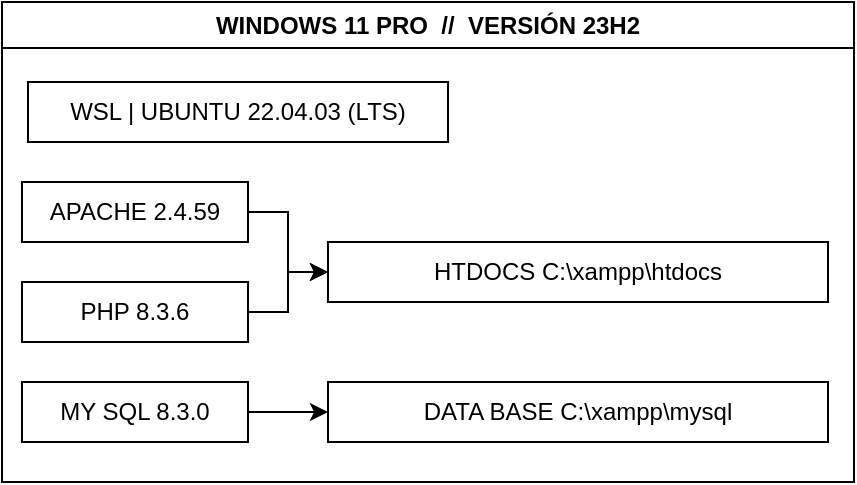 <mxfile version="24.3.1" type="device">
  <diagram name="Página-1" id="58U6DBnEWk3DAo7Tz_SN">
    <mxGraphModel dx="1633" dy="797" grid="1" gridSize="10" guides="1" tooltips="1" connect="1" arrows="1" fold="1" page="1" pageScale="1" pageWidth="827" pageHeight="1169" math="0" shadow="0">
      <root>
        <mxCell id="0" />
        <mxCell id="1" parent="0" />
        <mxCell id="36H2ZZSrCBlhvjLN7zxC-2" value="WINDOWS 11 PRO&amp;nbsp; //&amp;nbsp; VERSIÓN 23H2" style="swimlane;whiteSpace=wrap;html=1;" vertex="1" parent="1">
          <mxGeometry x="214" y="320" width="426" height="240" as="geometry" />
        </mxCell>
        <mxCell id="FNAg44kvoemzqPWaHeef-14" value="WSL | UBUNTU 22.04.03 (LTS)" style="rounded=0;whiteSpace=wrap;html=1;" parent="36H2ZZSrCBlhvjLN7zxC-2" vertex="1">
          <mxGeometry x="13" y="40" width="210" height="30" as="geometry" />
        </mxCell>
        <mxCell id="FNAg44kvoemzqPWaHeef-22" style="edgeStyle=orthogonalEdgeStyle;rounded=0;orthogonalLoop=1;jettySize=auto;html=1;exitX=1;exitY=0.5;exitDx=0;exitDy=0;entryX=0;entryY=0.5;entryDx=0;entryDy=0;" parent="36H2ZZSrCBlhvjLN7zxC-2" source="FNAg44kvoemzqPWaHeef-15" target="FNAg44kvoemzqPWaHeef-18" edge="1">
          <mxGeometry relative="1" as="geometry" />
        </mxCell>
        <mxCell id="FNAg44kvoemzqPWaHeef-15" value="APACHE 2.4.59" style="rounded=0;whiteSpace=wrap;html=1;" parent="36H2ZZSrCBlhvjLN7zxC-2" vertex="1">
          <mxGeometry x="10" y="90" width="113" height="30" as="geometry" />
        </mxCell>
        <mxCell id="FNAg44kvoemzqPWaHeef-21" style="edgeStyle=orthogonalEdgeStyle;rounded=0;orthogonalLoop=1;jettySize=auto;html=1;exitX=1;exitY=0.5;exitDx=0;exitDy=0;entryX=0;entryY=0.5;entryDx=0;entryDy=0;" parent="36H2ZZSrCBlhvjLN7zxC-2" source="FNAg44kvoemzqPWaHeef-16" target="FNAg44kvoemzqPWaHeef-18" edge="1">
          <mxGeometry relative="1" as="geometry" />
        </mxCell>
        <mxCell id="FNAg44kvoemzqPWaHeef-16" value="PHP 8.3.6" style="rounded=0;whiteSpace=wrap;html=1;" parent="36H2ZZSrCBlhvjLN7zxC-2" vertex="1">
          <mxGeometry x="10" y="140" width="113" height="30" as="geometry" />
        </mxCell>
        <mxCell id="FNAg44kvoemzqPWaHeef-24" style="edgeStyle=orthogonalEdgeStyle;rounded=0;orthogonalLoop=1;jettySize=auto;html=1;exitX=1;exitY=0.5;exitDx=0;exitDy=0;entryX=0;entryY=0.5;entryDx=0;entryDy=0;" parent="36H2ZZSrCBlhvjLN7zxC-2" source="FNAg44kvoemzqPWaHeef-17" target="FNAg44kvoemzqPWaHeef-23" edge="1">
          <mxGeometry relative="1" as="geometry" />
        </mxCell>
        <mxCell id="FNAg44kvoemzqPWaHeef-17" value="MY SQL 8.3.0" style="rounded=0;whiteSpace=wrap;html=1;" parent="36H2ZZSrCBlhvjLN7zxC-2" vertex="1">
          <mxGeometry x="10" y="190" width="113" height="30" as="geometry" />
        </mxCell>
        <mxCell id="FNAg44kvoemzqPWaHeef-18" value="HTDOCS C:\xampp\htdocs" style="rounded=0;whiteSpace=wrap;html=1;" parent="36H2ZZSrCBlhvjLN7zxC-2" vertex="1">
          <mxGeometry x="163" y="120" width="250" height="30" as="geometry" />
        </mxCell>
        <mxCell id="FNAg44kvoemzqPWaHeef-23" value="DATA BASE C:\xampp\mysql" style="rounded=0;whiteSpace=wrap;html=1;" parent="36H2ZZSrCBlhvjLN7zxC-2" vertex="1">
          <mxGeometry x="163" y="190" width="250" height="30" as="geometry" />
        </mxCell>
      </root>
    </mxGraphModel>
  </diagram>
</mxfile>
